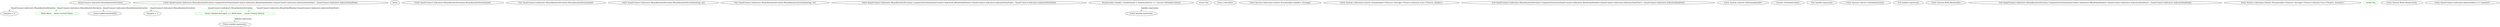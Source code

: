 digraph  {
n24 [label="QuantConnect.Indicators.MeanAbsoluteDeviation", span=""];
n25 [label=mean, span=""];
n0 [cluster="QuantConnect.Indicators.MeanAbsoluteDeviation.MeanAbsoluteDeviation(int)", label="Entry QuantConnect.Indicators.MeanAbsoluteDeviation.MeanAbsoluteDeviation(int)", span="31-31"];
n1 [cluster="QuantConnect.Indicators.MeanAbsoluteDeviation.MeanAbsoluteDeviation(int)", label="Exit QuantConnect.Indicators.MeanAbsoluteDeviation.MeanAbsoluteDeviation(int)", span="31-31"];
n2 [cluster="QuantConnect.Indicators.MeanAbsoluteDeviation.MeanAbsoluteDeviation(string, int)", label="Entry QuantConnect.Indicators.MeanAbsoluteDeviation.MeanAbsoluteDeviation(string, int)", span="42-42"];
n3 [cluster="QuantConnect.Indicators.MeanAbsoluteDeviation.MeanAbsoluteDeviation(string, int)", label="Exit QuantConnect.Indicators.MeanAbsoluteDeviation.MeanAbsoluteDeviation(string, int)", span="42-42"];
n4 [cluster="QuantConnect.Indicators.MeanAbsoluteDeviation.ComputeNextValue(QuantConnect.Indicators.IReadOnlyWindow<QuantConnect.Indicators.IndicatorDataPoint>, QuantConnect.Indicators.IndicatorDataPoint)", label="Entry QuantConnect.Indicators.MeanAbsoluteDeviation.ComputeNextValue(QuantConnect.Indicators.IReadOnlyWindow<QuantConnect.Indicators.IndicatorDataPoint>, QuantConnect.Indicators.IndicatorDataPoint)", span="59-59"];
n5 [cluster="QuantConnect.Indicators.MeanAbsoluteDeviation.ComputeNextValue(QuantConnect.Indicators.IReadOnlyWindow<QuantConnect.Indicators.IndicatorDataPoint>, QuantConnect.Indicators.IndicatorDataPoint)", label="Samples < 2", span="60-60"];
n7 [cluster="QuantConnect.Indicators.MeanAbsoluteDeviation.ComputeNextValue(QuantConnect.Indicators.IReadOnlyWindow<QuantConnect.Indicators.IndicatorDataPoint>, QuantConnect.Indicators.IndicatorDataPoint)", label="IEnumerable<double> doubleValues = window.Select(i => Convert.ToDouble(i.Value))", span="63-63"];
n6 [cluster="QuantConnect.Indicators.MeanAbsoluteDeviation.ComputeNextValue(QuantConnect.Indicators.IReadOnlyWindow<QuantConnect.Indicators.IndicatorDataPoint>, QuantConnect.Indicators.IndicatorDataPoint)", label="return 0m;", span="61-61"];
n12 [cluster="Unk.Select", label="Entry Unk.Select", span=""];
n16 [cluster="lambda expression", label="Entry lambda expression", span="63-63"];
n13 [cluster="System.Collections.Generic.IEnumerable<double>.Average()", label="Entry System.Collections.Generic.IEnumerable<double>.Average()", span="0-0"];
n14 [cluster="System.Collections.Generic.IEnumerable<TSource>.Average<TSource>(System.Func<TSource, double>)", label="Entry System.Collections.Generic.IEnumerable<TSource>.Average<TSource>(System.Func<TSource, double>)", span="0-0"];
n20 [cluster="lambda expression", label="Entry lambda expression", span="65-65"];
n11 [cluster="QuantConnect.Indicators.MeanAbsoluteDeviation.ComputeNextValue(QuantConnect.Indicators.IReadOnlyWindow<QuantConnect.Indicators.IndicatorDataPoint>, QuantConnect.Indicators.IndicatorDataPoint)", label="Exit QuantConnect.Indicators.MeanAbsoluteDeviation.ComputeNextValue(QuantConnect.Indicators.IReadOnlyWindow<QuantConnect.Indicators.IndicatorDataPoint>, QuantConnect.Indicators.IndicatorDataPoint)", span="59-59"];
n15 [cluster="System.Convert.ToDecimal(double)", label="Entry System.Convert.ToDecimal(double)", span="0-0"];
n17 [cluster="lambda expression", label="Convert.ToDouble(i.Value)", span="63-63"];
n18 [cluster="lambda expression", label="Exit lambda expression", span="63-63"];
n19 [cluster="System.Convert.ToDouble(decimal)", label="Entry System.Convert.ToDouble(decimal)", span="0-0"];
n22 [cluster="lambda expression", label="Exit lambda expression", span="65-65"];
n23 [cluster="System.Math.Abs(double)", label="Entry System.Math.Abs(double)", span="0-0"];
d11 [cluster="QuantConnect.Indicators.MeanAbsoluteDeviation.ComputeNextValue(QuantConnect.Indicators.IReadOnlyWindow<QuantConnect.Indicators.IndicatorDataPoint>, QuantConnect.Indicators.IndicatorDataPoint)", color=green, community=0, label="return window.Average(v => Math.Abs(v - _mean.Current.Value));", prediction=0, span="66-66"];
d7 [cluster="QuantConnect.Indicators.MeanAbsoluteDeviation.ComputeNextValue(QuantConnect.Indicators.IReadOnlyWindow<QuantConnect.Indicators.IndicatorDataPoint>, QuantConnect.Indicators.IndicatorDataPoint)", label="Entry QuantConnect.Indicators.MeanAbsoluteDeviation.ComputeNextValue(QuantConnect.Indicators.IReadOnlyWindow<QuantConnect.Indicators.IndicatorDataPoint>, QuantConnect.Indicators.IndicatorDataPoint)", span="61-61"];
d9 [cluster="QuantConnect.Indicators.MeanAbsoluteDeviation.ComputeNextValue(QuantConnect.Indicators.IReadOnlyWindow<QuantConnect.Indicators.IndicatorDataPoint>, QuantConnect.Indicators.IndicatorDataPoint)", label="Samples < 2", span="63-63"];
d12 [cluster="QuantConnect.Indicators.MeanAbsoluteDeviation.ComputeNextValue(QuantConnect.Indicators.IReadOnlyWindow<QuantConnect.Indicators.IndicatorDataPoint>, QuantConnect.Indicators.IndicatorDataPoint)", label="Exit QuantConnect.Indicators.MeanAbsoluteDeviation.ComputeNextValue(QuantConnect.Indicators.IReadOnlyWindow<QuantConnect.Indicators.IndicatorDataPoint>, QuantConnect.Indicators.IndicatorDataPoint)", span="61-61"];
d14 [cluster="System.Collections.Generic.IEnumerable<TSource>.Average<TSource>(System.Func<TSource, decimal>)", label="Entry System.Collections.Generic.IEnumerable<TSource>.Average<TSource>(System.Func<TSource, decimal>)", span="0-0"];
d10 [cluster="QuantConnect.Indicators.MeanAbsoluteDeviation.ComputeNextValue(QuantConnect.Indicators.IReadOnlyWindow<QuantConnect.Indicators.IndicatorDataPoint>, QuantConnect.Indicators.IndicatorDataPoint)", color=green, community=0, label="return 0m;", prediction=1, span="64-64"];
d16 [cluster="lambda expression", color=green, community=0, label="Math.Abs(v - _mean.Current.Value)", prediction=0, span="66-66"];
d18 [cluster="System.Math.Abs(decimal)", label="Entry System.Math.Abs(decimal)", span="0-0"];
d8 [cluster="QuantConnect.Indicators.MeanAbsoluteDeviation.ComputeNextValue(QuantConnect.Indicators.IReadOnlyWindow<QuantConnect.Indicators.IndicatorDataPoint>, QuantConnect.Indicators.IndicatorDataPoint)", label="_mean.Update(window[0])", span="62-62"];
d13 [cluster="QuantConnect.Indicators.IndicatorBase<T>.Update(T)", label="Entry QuantConnect.Indicators.IndicatorBase<T>.Update(T)", span="66-66"];
n24 -> n5  [color=darkseagreen4, key=1, label="QuantConnect.Indicators.MeanAbsoluteDeviation", style=dashed];
n24 -> d11  [color=green, key=1, label="QuantConnect.Indicators.MeanAbsoluteDeviation", style=dashed];
n24 -> d16  [color=green, key=1, label="QuantConnect.Indicators.MeanAbsoluteDeviation", style=dashed];
n24 -> d9  [color=darkseagreen4, key=1, label="QuantConnect.Indicators.MeanAbsoluteDeviation", style=dashed];
n24 -> d8  [color=darkseagreen4, key=1, label="QuantConnect.Indicators.MeanAbsoluteDeviation", style=dashed];
n7 -> n16  [color=darkseagreen4, key=1, label="lambda expression", style=dashed];
d11 -> n20  [color=green, key=1, label="lambda expression", style=dashed];
d7 -> d11  [color=green, key=1, label="QuantConnect.Indicators.IReadOnlyWindow<QuantConnect.Indicators.IndicatorDataPoint>", style=dashed];
}
